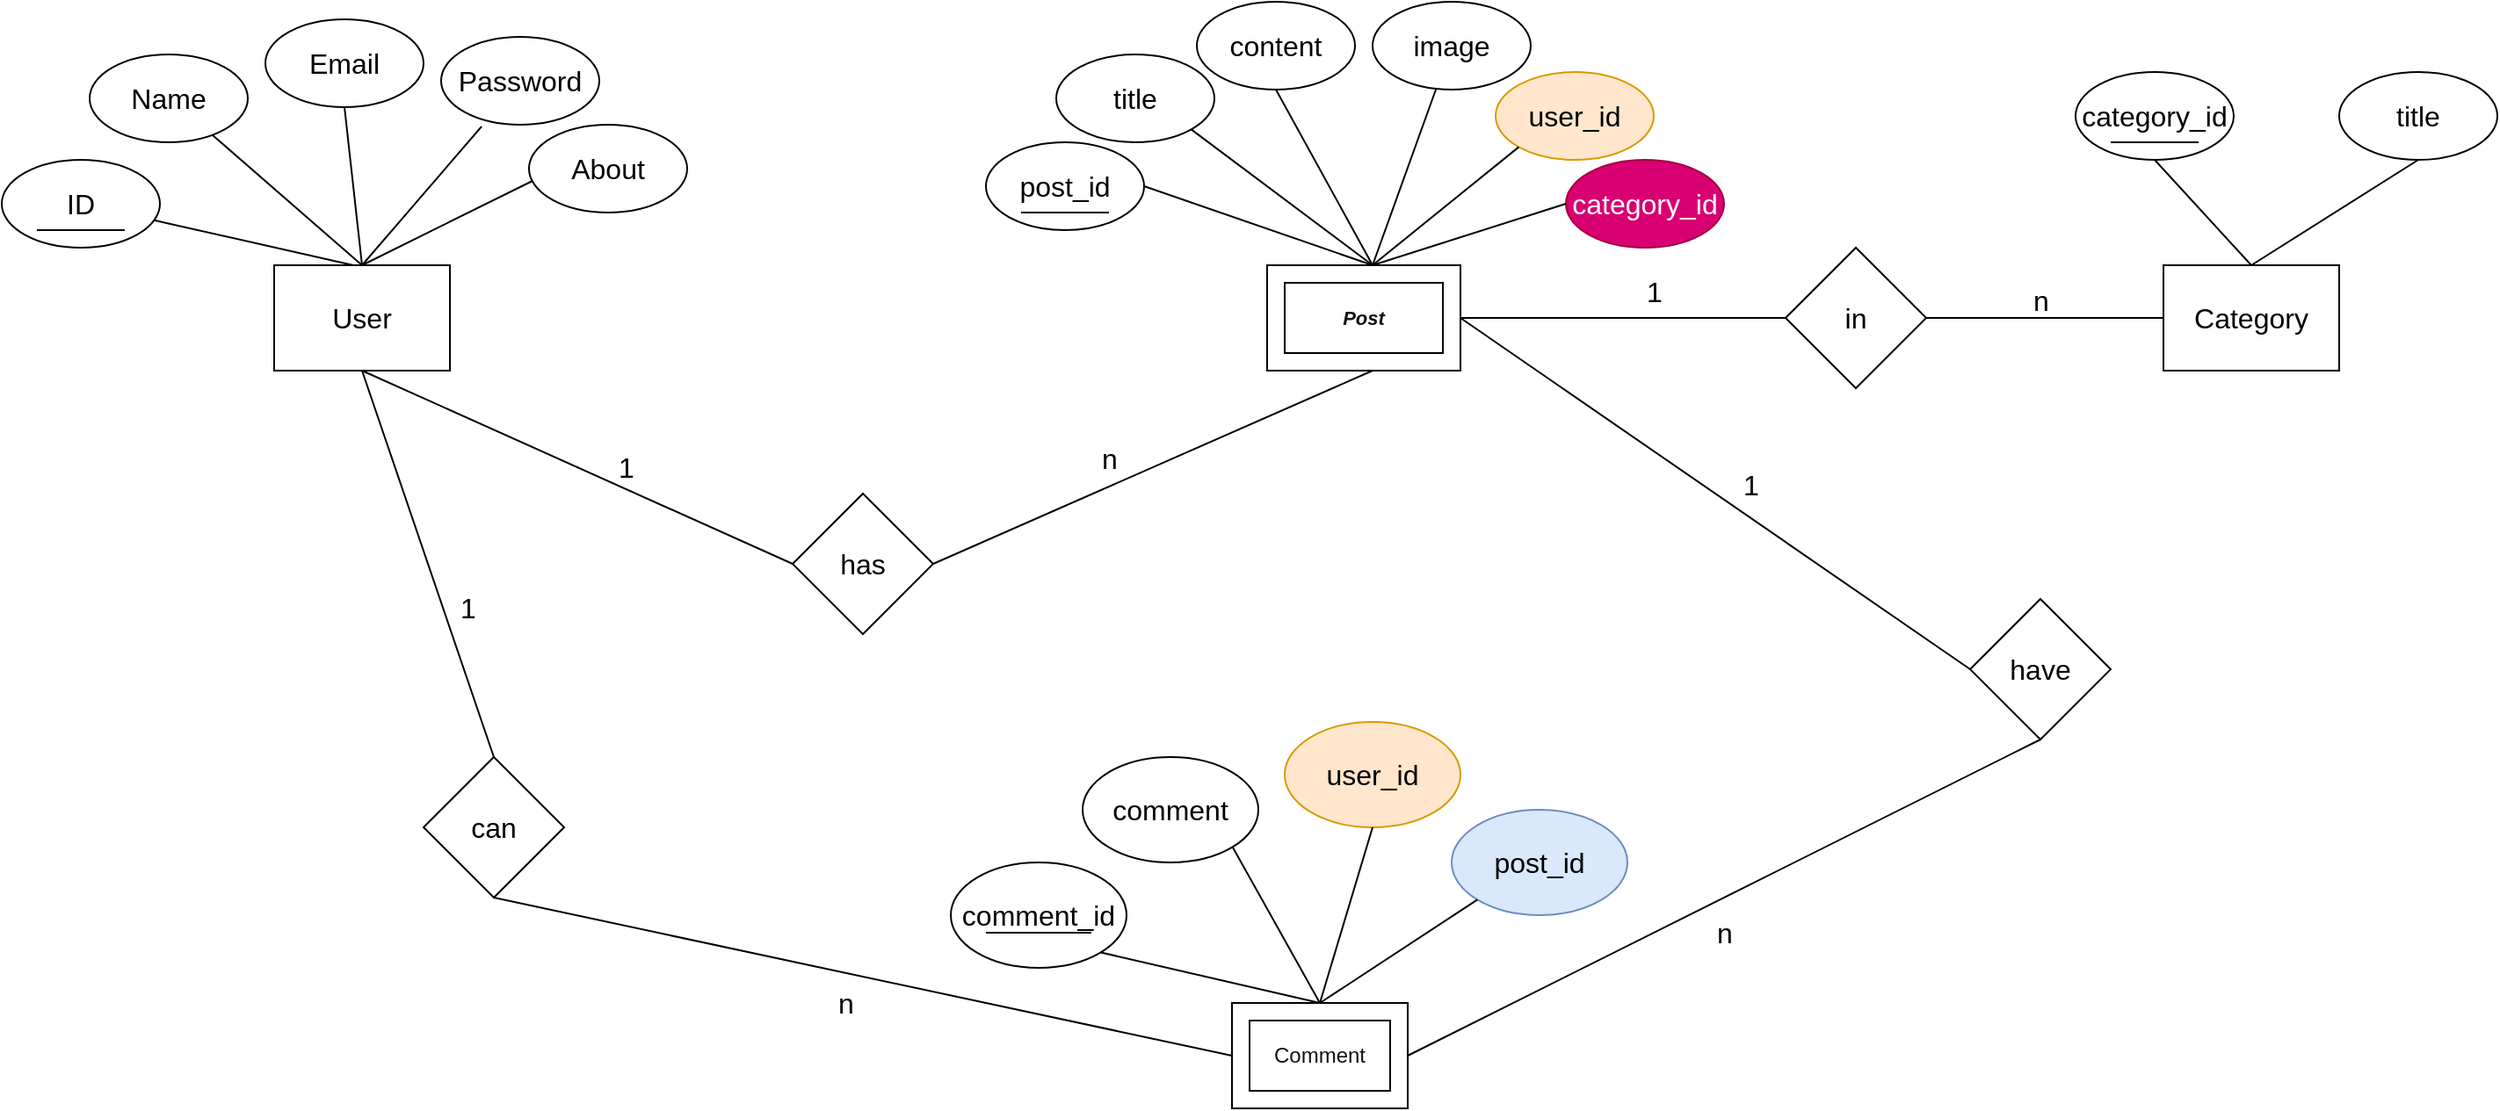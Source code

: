 <mxfile version="22.1.5" type="device">
  <diagram id="vet9gW44qxWeZW9NbLCb" name="Page-1">
    <mxGraphModel dx="2393" dy="1285" grid="1" gridSize="10" guides="1" tooltips="1" connect="1" arrows="1" fold="1" page="1" pageScale="1" pageWidth="850" pageHeight="1100" math="0" shadow="0">
      <root>
        <mxCell id="0" />
        <mxCell id="1" parent="0" />
        <mxCell id="C7cFDkSAYV6iNaVtkmZo-1" value="&lt;font style=&quot;font-size: 16px;&quot;&gt;User&lt;/font&gt;" style="rounded=0;whiteSpace=wrap;html=1;" parent="1" vertex="1">
          <mxGeometry x="375" y="220" width="100" height="60" as="geometry" />
        </mxCell>
        <mxCell id="C7cFDkSAYV6iNaVtkmZo-3" value="ID" style="ellipse;whiteSpace=wrap;html=1;fontSize=16;" parent="1" vertex="1">
          <mxGeometry x="220" y="160" width="90" height="50" as="geometry" />
        </mxCell>
        <mxCell id="C7cFDkSAYV6iNaVtkmZo-4" value="Name" style="ellipse;whiteSpace=wrap;html=1;fontSize=16;" parent="1" vertex="1">
          <mxGeometry x="270" y="100" width="90" height="50" as="geometry" />
        </mxCell>
        <mxCell id="C7cFDkSAYV6iNaVtkmZo-5" value="&lt;div&gt;Email&lt;/div&gt;" style="ellipse;whiteSpace=wrap;html=1;fontSize=16;" parent="1" vertex="1">
          <mxGeometry x="370" y="80" width="90" height="50" as="geometry" />
        </mxCell>
        <mxCell id="C7cFDkSAYV6iNaVtkmZo-6" value="Password" style="ellipse;whiteSpace=wrap;html=1;fontSize=16;" parent="1" vertex="1">
          <mxGeometry x="470" y="90" width="90" height="50" as="geometry" />
        </mxCell>
        <mxCell id="C7cFDkSAYV6iNaVtkmZo-7" value="About" style="ellipse;whiteSpace=wrap;html=1;fontSize=16;" parent="1" vertex="1">
          <mxGeometry x="520" y="140" width="90" height="50" as="geometry" />
        </mxCell>
        <mxCell id="C7cFDkSAYV6iNaVtkmZo-9" value="" style="endArrow=none;html=1;rounded=0;fontSize=16;" parent="1" source="C7cFDkSAYV6iNaVtkmZo-3" edge="1">
          <mxGeometry width="50" height="50" relative="1" as="geometry">
            <mxPoint x="400" y="320" as="sourcePoint" />
            <mxPoint x="420" y="220" as="targetPoint" />
          </mxGeometry>
        </mxCell>
        <mxCell id="C7cFDkSAYV6iNaVtkmZo-12" value="" style="endArrow=none;html=1;rounded=0;fontSize=16;exitX=0.778;exitY=0.92;exitDx=0;exitDy=0;exitPerimeter=0;" parent="1" source="C7cFDkSAYV6iNaVtkmZo-4" edge="1">
          <mxGeometry width="50" height="50" relative="1" as="geometry">
            <mxPoint x="349.571" y="160.002" as="sourcePoint" />
            <mxPoint x="425" y="220" as="targetPoint" />
          </mxGeometry>
        </mxCell>
        <mxCell id="C7cFDkSAYV6iNaVtkmZo-13" value="" style="endArrow=none;html=1;rounded=0;fontSize=16;entryX=0.5;entryY=0;entryDx=0;entryDy=0;exitX=0.5;exitY=1;exitDx=0;exitDy=0;" parent="1" source="C7cFDkSAYV6iNaVtkmZo-5" target="C7cFDkSAYV6iNaVtkmZo-1" edge="1">
          <mxGeometry width="50" height="50" relative="1" as="geometry">
            <mxPoint x="326.571" y="214.572" as="sourcePoint" />
            <mxPoint x="437" y="240" as="targetPoint" />
          </mxGeometry>
        </mxCell>
        <mxCell id="C7cFDkSAYV6iNaVtkmZo-14" value="" style="endArrow=none;html=1;rounded=0;fontSize=16;entryX=0.5;entryY=0;entryDx=0;entryDy=0;exitX=0.256;exitY=1.02;exitDx=0;exitDy=0;exitPerimeter=0;" parent="1" source="C7cFDkSAYV6iNaVtkmZo-6" target="C7cFDkSAYV6iNaVtkmZo-1" edge="1">
          <mxGeometry width="50" height="50" relative="1" as="geometry">
            <mxPoint x="336.571" y="224.572" as="sourcePoint" />
            <mxPoint x="447" y="250" as="targetPoint" />
          </mxGeometry>
        </mxCell>
        <mxCell id="C7cFDkSAYV6iNaVtkmZo-15" value="" style="endArrow=none;html=1;rounded=0;fontSize=16;entryX=0.5;entryY=0;entryDx=0;entryDy=0;exitX=0.022;exitY=0.64;exitDx=0;exitDy=0;exitPerimeter=0;" parent="1" source="C7cFDkSAYV6iNaVtkmZo-7" target="C7cFDkSAYV6iNaVtkmZo-1" edge="1">
          <mxGeometry width="50" height="50" relative="1" as="geometry">
            <mxPoint x="346.571" y="234.572" as="sourcePoint" />
            <mxPoint x="457" y="260" as="targetPoint" />
          </mxGeometry>
        </mxCell>
        <mxCell id="C7cFDkSAYV6iNaVtkmZo-19" value="post_id" style="ellipse;whiteSpace=wrap;html=1;fontSize=16;" parent="1" vertex="1">
          <mxGeometry x="780" y="150" width="90" height="50" as="geometry" />
        </mxCell>
        <mxCell id="C7cFDkSAYV6iNaVtkmZo-20" value="title" style="ellipse;whiteSpace=wrap;html=1;fontSize=16;" parent="1" vertex="1">
          <mxGeometry x="820" y="100" width="90" height="50" as="geometry" />
        </mxCell>
        <mxCell id="C7cFDkSAYV6iNaVtkmZo-21" value="content" style="ellipse;whiteSpace=wrap;html=1;fontSize=16;" parent="1" vertex="1">
          <mxGeometry x="900" y="70" width="90" height="50" as="geometry" />
        </mxCell>
        <mxCell id="C7cFDkSAYV6iNaVtkmZo-22" value="user_id" style="ellipse;whiteSpace=wrap;html=1;fontSize=16;fillColor=#ffe6cc;strokeColor=#d79b00;" parent="1" vertex="1">
          <mxGeometry x="1070" y="110" width="90" height="50" as="geometry" />
        </mxCell>
        <mxCell id="C7cFDkSAYV6iNaVtkmZo-23" value="image" style="ellipse;whiteSpace=wrap;html=1;fontSize=16;" parent="1" vertex="1">
          <mxGeometry x="1000" y="70" width="90" height="50" as="geometry" />
        </mxCell>
        <mxCell id="C7cFDkSAYV6iNaVtkmZo-24" value="" style="endArrow=none;html=1;rounded=0;fontSize=16;exitX=1;exitY=0.5;exitDx=0;exitDy=0;entryX=0.5;entryY=0;entryDx=0;entryDy=0;" parent="1" source="C7cFDkSAYV6iNaVtkmZo-19" edge="1">
          <mxGeometry width="50" height="50" relative="1" as="geometry">
            <mxPoint x="900" y="320" as="sourcePoint" />
            <mxPoint x="1000" y="220.0" as="targetPoint" />
          </mxGeometry>
        </mxCell>
        <mxCell id="C7cFDkSAYV6iNaVtkmZo-25" value="" style="endArrow=none;html=1;rounded=0;fontSize=16;exitX=1;exitY=1;exitDx=0;exitDy=0;entryX=0.5;entryY=0;entryDx=0;entryDy=0;" parent="1" source="C7cFDkSAYV6iNaVtkmZo-20" edge="1">
          <mxGeometry width="50" height="50" relative="1" as="geometry">
            <mxPoint x="910" y="330" as="sourcePoint" />
            <mxPoint x="1000" y="220.0" as="targetPoint" />
          </mxGeometry>
        </mxCell>
        <mxCell id="C7cFDkSAYV6iNaVtkmZo-26" value="" style="endArrow=none;html=1;rounded=0;fontSize=16;exitX=0.5;exitY=1;exitDx=0;exitDy=0;entryX=0.5;entryY=0;entryDx=0;entryDy=0;" parent="1" source="C7cFDkSAYV6iNaVtkmZo-21" edge="1">
          <mxGeometry width="50" height="50" relative="1" as="geometry">
            <mxPoint x="920" y="340" as="sourcePoint" />
            <mxPoint x="1000" y="220.0" as="targetPoint" />
          </mxGeometry>
        </mxCell>
        <mxCell id="C7cFDkSAYV6iNaVtkmZo-27" value="" style="endArrow=none;html=1;rounded=0;fontSize=16;entryX=0.5;entryY=0;entryDx=0;entryDy=0;" parent="1" source="C7cFDkSAYV6iNaVtkmZo-23" edge="1">
          <mxGeometry width="50" height="50" relative="1" as="geometry">
            <mxPoint x="930" y="350" as="sourcePoint" />
            <mxPoint x="1000" y="220.0" as="targetPoint" />
          </mxGeometry>
        </mxCell>
        <mxCell id="C7cFDkSAYV6iNaVtkmZo-28" value="" style="endArrow=none;html=1;rounded=0;fontSize=16;exitX=0;exitY=1;exitDx=0;exitDy=0;entryX=0.5;entryY=0;entryDx=0;entryDy=0;" parent="1" source="C7cFDkSAYV6iNaVtkmZo-22" edge="1">
          <mxGeometry width="50" height="50" relative="1" as="geometry">
            <mxPoint x="940" y="360" as="sourcePoint" />
            <mxPoint x="1000" y="220.0" as="targetPoint" />
          </mxGeometry>
        </mxCell>
        <mxCell id="C7cFDkSAYV6iNaVtkmZo-29" value="has" style="rhombus;whiteSpace=wrap;html=1;fontSize=16;" parent="1" vertex="1">
          <mxGeometry x="670" y="350" width="80" height="80" as="geometry" />
        </mxCell>
        <mxCell id="C7cFDkSAYV6iNaVtkmZo-30" value="" style="endArrow=none;html=1;rounded=0;fontSize=16;exitX=0.5;exitY=1;exitDx=0;exitDy=0;entryX=0;entryY=0.5;entryDx=0;entryDy=0;" parent="1" source="C7cFDkSAYV6iNaVtkmZo-1" target="C7cFDkSAYV6iNaVtkmZo-29" edge="1">
          <mxGeometry width="50" height="50" relative="1" as="geometry">
            <mxPoint x="950" y="370" as="sourcePoint" />
            <mxPoint x="1000" y="320" as="targetPoint" />
          </mxGeometry>
        </mxCell>
        <mxCell id="C7cFDkSAYV6iNaVtkmZo-31" value="" style="endArrow=none;html=1;rounded=0;fontSize=16;exitX=0.5;exitY=1;exitDx=0;exitDy=0;entryX=1;entryY=0.5;entryDx=0;entryDy=0;" parent="1" target="C7cFDkSAYV6iNaVtkmZo-29" edge="1">
          <mxGeometry width="50" height="50" relative="1" as="geometry">
            <mxPoint x="1000" y="280" as="sourcePoint" />
            <mxPoint x="1010" y="330" as="targetPoint" />
          </mxGeometry>
        </mxCell>
        <mxCell id="C7cFDkSAYV6iNaVtkmZo-32" value="1" style="text;html=1;align=center;verticalAlign=middle;resizable=0;points=[];autosize=1;strokeColor=none;fillColor=none;fontSize=16;" parent="1" vertex="1">
          <mxGeometry x="560" y="320" width="30" height="30" as="geometry" />
        </mxCell>
        <mxCell id="C7cFDkSAYV6iNaVtkmZo-33" value="n" style="text;html=1;align=center;verticalAlign=middle;resizable=0;points=[];autosize=1;strokeColor=none;fillColor=none;fontSize=16;" parent="1" vertex="1">
          <mxGeometry x="835" y="315" width="30" height="30" as="geometry" />
        </mxCell>
        <mxCell id="C7cFDkSAYV6iNaVtkmZo-38" value="comment_id" style="ellipse;whiteSpace=wrap;html=1;fontSize=16;" parent="1" vertex="1">
          <mxGeometry x="760" y="560" width="100" height="60" as="geometry" />
        </mxCell>
        <mxCell id="C7cFDkSAYV6iNaVtkmZo-39" value="comment" style="ellipse;whiteSpace=wrap;html=1;fontSize=16;" parent="1" vertex="1">
          <mxGeometry x="835" y="500" width="100" height="60" as="geometry" />
        </mxCell>
        <mxCell id="C7cFDkSAYV6iNaVtkmZo-40" value="user_id" style="ellipse;whiteSpace=wrap;html=1;fontSize=16;fillColor=#ffe6cc;strokeColor=#d79b00;" parent="1" vertex="1">
          <mxGeometry x="950" y="480" width="100" height="60" as="geometry" />
        </mxCell>
        <mxCell id="C7cFDkSAYV6iNaVtkmZo-41" value="post_id" style="ellipse;whiteSpace=wrap;html=1;fontSize=16;fillColor=#dae8fc;strokeColor=#6c8ebf;" parent="1" vertex="1">
          <mxGeometry x="1045" y="530" width="100" height="60" as="geometry" />
        </mxCell>
        <mxCell id="C7cFDkSAYV6iNaVtkmZo-42" value="" style="endArrow=none;html=1;rounded=0;fontSize=16;exitX=1;exitY=1;exitDx=0;exitDy=0;entryX=0.5;entryY=0;entryDx=0;entryDy=0;" parent="1" source="C7cFDkSAYV6iNaVtkmZo-38" edge="1">
          <mxGeometry width="50" height="50" relative="1" as="geometry">
            <mxPoint x="950" y="490" as="sourcePoint" />
            <mxPoint x="970" y="640" as="targetPoint" />
          </mxGeometry>
        </mxCell>
        <mxCell id="C7cFDkSAYV6iNaVtkmZo-43" value="" style="endArrow=none;html=1;rounded=0;fontSize=16;exitX=1;exitY=1;exitDx=0;exitDy=0;entryX=0.5;entryY=0;entryDx=0;entryDy=0;" parent="1" source="C7cFDkSAYV6iNaVtkmZo-39" edge="1">
          <mxGeometry width="50" height="50" relative="1" as="geometry">
            <mxPoint x="855.574" y="621.081" as="sourcePoint" />
            <mxPoint x="970" y="640" as="targetPoint" />
          </mxGeometry>
        </mxCell>
        <mxCell id="C7cFDkSAYV6iNaVtkmZo-44" value="" style="endArrow=none;html=1;rounded=0;fontSize=16;exitX=0.5;exitY=1;exitDx=0;exitDy=0;entryX=0.5;entryY=0;entryDx=0;entryDy=0;" parent="1" source="C7cFDkSAYV6iNaVtkmZo-40" edge="1">
          <mxGeometry width="50" height="50" relative="1" as="geometry">
            <mxPoint x="865.574" y="631.081" as="sourcePoint" />
            <mxPoint x="970" y="640" as="targetPoint" />
          </mxGeometry>
        </mxCell>
        <mxCell id="C7cFDkSAYV6iNaVtkmZo-45" value="" style="endArrow=none;html=1;rounded=0;fontSize=16;exitX=0;exitY=1;exitDx=0;exitDy=0;entryX=0.5;entryY=0;entryDx=0;entryDy=0;" parent="1" source="C7cFDkSAYV6iNaVtkmZo-41" edge="1">
          <mxGeometry width="50" height="50" relative="1" as="geometry">
            <mxPoint x="875.574" y="641.081" as="sourcePoint" />
            <mxPoint x="970" y="640" as="targetPoint" />
          </mxGeometry>
        </mxCell>
        <mxCell id="C7cFDkSAYV6iNaVtkmZo-46" value="can" style="rhombus;whiteSpace=wrap;html=1;fontSize=16;" parent="1" vertex="1">
          <mxGeometry x="460" y="500" width="80" height="80" as="geometry" />
        </mxCell>
        <mxCell id="C7cFDkSAYV6iNaVtkmZo-47" value="" style="endArrow=none;html=1;rounded=0;fontSize=16;entryX=0.5;entryY=1;entryDx=0;entryDy=0;exitX=0.5;exitY=0;exitDx=0;exitDy=0;" parent="1" source="C7cFDkSAYV6iNaVtkmZo-46" target="C7cFDkSAYV6iNaVtkmZo-1" edge="1">
          <mxGeometry width="50" height="50" relative="1" as="geometry">
            <mxPoint x="950" y="490" as="sourcePoint" />
            <mxPoint x="1000" y="440" as="targetPoint" />
          </mxGeometry>
        </mxCell>
        <mxCell id="C7cFDkSAYV6iNaVtkmZo-48" value="" style="endArrow=none;html=1;rounded=0;fontSize=16;entryX=0.5;entryY=1;entryDx=0;entryDy=0;exitX=0;exitY=0.5;exitDx=0;exitDy=0;" parent="1" target="C7cFDkSAYV6iNaVtkmZo-46" edge="1">
          <mxGeometry width="50" height="50" relative="1" as="geometry">
            <mxPoint x="920" y="670" as="sourcePoint" />
            <mxPoint x="1000" y="440" as="targetPoint" />
          </mxGeometry>
        </mxCell>
        <mxCell id="C7cFDkSAYV6iNaVtkmZo-49" value="1" style="text;html=1;align=center;verticalAlign=middle;resizable=0;points=[];autosize=1;strokeColor=none;fillColor=none;fontSize=16;" parent="1" vertex="1">
          <mxGeometry x="470" y="400" width="30" height="30" as="geometry" />
        </mxCell>
        <mxCell id="C7cFDkSAYV6iNaVtkmZo-50" value="n" style="text;html=1;align=center;verticalAlign=middle;resizable=0;points=[];autosize=1;strokeColor=none;fillColor=none;fontSize=16;" parent="1" vertex="1">
          <mxGeometry x="685" y="625" width="30" height="30" as="geometry" />
        </mxCell>
        <mxCell id="C7cFDkSAYV6iNaVtkmZo-51" value="have" style="rhombus;whiteSpace=wrap;html=1;fontSize=16;" parent="1" vertex="1">
          <mxGeometry x="1340" y="410" width="80" height="80" as="geometry" />
        </mxCell>
        <mxCell id="C7cFDkSAYV6iNaVtkmZo-52" value="" style="endArrow=none;html=1;rounded=0;fontSize=16;exitX=1;exitY=0.5;exitDx=0;exitDy=0;entryX=0;entryY=0.5;entryDx=0;entryDy=0;" parent="1" target="C7cFDkSAYV6iNaVtkmZo-51" edge="1">
          <mxGeometry width="50" height="50" relative="1" as="geometry">
            <mxPoint x="1050" y="250.0" as="sourcePoint" />
            <mxPoint x="1000" y="440" as="targetPoint" />
          </mxGeometry>
        </mxCell>
        <mxCell id="C7cFDkSAYV6iNaVtkmZo-53" value="" style="endArrow=none;html=1;rounded=0;fontSize=16;exitX=0.5;exitY=1;exitDx=0;exitDy=0;entryX=1;entryY=0.5;entryDx=0;entryDy=0;" parent="1" source="C7cFDkSAYV6iNaVtkmZo-51" edge="1">
          <mxGeometry width="50" height="50" relative="1" as="geometry">
            <mxPoint x="950" y="490" as="sourcePoint" />
            <mxPoint x="1020" y="670" as="targetPoint" />
          </mxGeometry>
        </mxCell>
        <mxCell id="C7cFDkSAYV6iNaVtkmZo-54" value="1" style="text;html=1;align=center;verticalAlign=middle;resizable=0;points=[];autosize=1;strokeColor=none;fillColor=none;fontSize=16;" parent="1" vertex="1">
          <mxGeometry x="1200" y="330" width="30" height="30" as="geometry" />
        </mxCell>
        <mxCell id="C7cFDkSAYV6iNaVtkmZo-55" value="n" style="text;html=1;align=center;verticalAlign=middle;resizable=0;points=[];autosize=1;strokeColor=none;fillColor=none;fontSize=16;" parent="1" vertex="1">
          <mxGeometry x="1185" y="585" width="30" height="30" as="geometry" />
        </mxCell>
        <mxCell id="C7cFDkSAYV6iNaVtkmZo-56" value="&lt;font style=&quot;font-size: 16px;&quot;&gt;Category&lt;/font&gt;" style="rounded=0;whiteSpace=wrap;html=1;" parent="1" vertex="1">
          <mxGeometry x="1450" y="220" width="100" height="60" as="geometry" />
        </mxCell>
        <mxCell id="C7cFDkSAYV6iNaVtkmZo-57" value="title" style="ellipse;whiteSpace=wrap;html=1;fontSize=16;" parent="1" vertex="1">
          <mxGeometry x="1550" y="110" width="90" height="50" as="geometry" />
        </mxCell>
        <mxCell id="C7cFDkSAYV6iNaVtkmZo-58" value="category_id" style="ellipse;whiteSpace=wrap;html=1;fontSize=16;" parent="1" vertex="1">
          <mxGeometry x="1400" y="110" width="90" height="50" as="geometry" />
        </mxCell>
        <mxCell id="C7cFDkSAYV6iNaVtkmZo-59" value="" style="endArrow=none;html=1;rounded=0;fontSize=16;exitX=0.5;exitY=1;exitDx=0;exitDy=0;entryX=0.5;entryY=0;entryDx=0;entryDy=0;" parent="1" source="C7cFDkSAYV6iNaVtkmZo-58" target="C7cFDkSAYV6iNaVtkmZo-56" edge="1">
          <mxGeometry width="50" height="50" relative="1" as="geometry">
            <mxPoint x="1310" y="490" as="sourcePoint" />
            <mxPoint x="1360" y="440" as="targetPoint" />
          </mxGeometry>
        </mxCell>
        <mxCell id="C7cFDkSAYV6iNaVtkmZo-61" value="" style="endArrow=none;html=1;rounded=0;fontSize=16;exitX=0.5;exitY=1;exitDx=0;exitDy=0;entryX=0.5;entryY=0;entryDx=0;entryDy=0;" parent="1" source="C7cFDkSAYV6iNaVtkmZo-57" target="C7cFDkSAYV6iNaVtkmZo-56" edge="1">
          <mxGeometry width="50" height="50" relative="1" as="geometry">
            <mxPoint x="1465" y="180" as="sourcePoint" />
            <mxPoint x="1520" y="240" as="targetPoint" />
          </mxGeometry>
        </mxCell>
        <mxCell id="C7cFDkSAYV6iNaVtkmZo-62" value="in" style="rhombus;whiteSpace=wrap;html=1;fontSize=16;" parent="1" vertex="1">
          <mxGeometry x="1235" y="210" width="80" height="80" as="geometry" />
        </mxCell>
        <mxCell id="C7cFDkSAYV6iNaVtkmZo-63" value="" style="endArrow=none;html=1;rounded=0;fontSize=16;exitX=1;exitY=0.5;exitDx=0;exitDy=0;entryX=0;entryY=0.5;entryDx=0;entryDy=0;" parent="1" target="C7cFDkSAYV6iNaVtkmZo-62" edge="1">
          <mxGeometry width="50" height="50" relative="1" as="geometry">
            <mxPoint x="1050" y="250.0" as="sourcePoint" />
            <mxPoint x="1360" y="440" as="targetPoint" />
          </mxGeometry>
        </mxCell>
        <mxCell id="C7cFDkSAYV6iNaVtkmZo-64" value="" style="endArrow=none;html=1;rounded=0;fontSize=16;exitX=1;exitY=0.5;exitDx=0;exitDy=0;entryX=0;entryY=0.5;entryDx=0;entryDy=0;" parent="1" source="C7cFDkSAYV6iNaVtkmZo-62" target="C7cFDkSAYV6iNaVtkmZo-56" edge="1">
          <mxGeometry width="50" height="50" relative="1" as="geometry">
            <mxPoint x="1310" y="490" as="sourcePoint" />
            <mxPoint x="1360" y="440" as="targetPoint" />
          </mxGeometry>
        </mxCell>
        <mxCell id="C7cFDkSAYV6iNaVtkmZo-65" value="category_id" style="ellipse;whiteSpace=wrap;html=1;fontSize=16;fillColor=#d80073;fontColor=#ffffff;strokeColor=#A50040;" parent="1" vertex="1">
          <mxGeometry x="1110" y="160" width="90" height="50" as="geometry" />
        </mxCell>
        <mxCell id="C7cFDkSAYV6iNaVtkmZo-68" value="" style="endArrow=none;html=1;rounded=0;fontSize=16;exitX=0.5;exitY=0;exitDx=0;exitDy=0;entryX=0;entryY=0.5;entryDx=0;entryDy=0;" parent="1" target="C7cFDkSAYV6iNaVtkmZo-65" edge="1">
          <mxGeometry width="50" height="50" relative="1" as="geometry">
            <mxPoint x="1000" y="220.0" as="sourcePoint" />
            <mxPoint x="1145" y="270" as="targetPoint" />
          </mxGeometry>
        </mxCell>
        <mxCell id="C7cFDkSAYV6iNaVtkmZo-69" value="1" style="text;html=1;align=center;verticalAlign=middle;resizable=0;points=[];autosize=1;strokeColor=none;fillColor=none;fontSize=16;" parent="1" vertex="1">
          <mxGeometry x="1145" y="220" width="30" height="30" as="geometry" />
        </mxCell>
        <mxCell id="C7cFDkSAYV6iNaVtkmZo-71" value="n" style="text;html=1;align=center;verticalAlign=middle;resizable=0;points=[];autosize=1;strokeColor=none;fillColor=none;fontSize=16;" parent="1" vertex="1">
          <mxGeometry x="1365" y="225" width="30" height="30" as="geometry" />
        </mxCell>
        <mxCell id="zjzdLIlmJOZqjZmBVrab-2" value="" style="rounded=0;whiteSpace=wrap;html=1;fontStyle=0" vertex="1" parent="1">
          <mxGeometry x="940" y="220" width="110" height="60" as="geometry" />
        </mxCell>
        <mxCell id="zjzdLIlmJOZqjZmBVrab-3" value="&lt;h5 style=&quot;font-size: 11px;&quot;&gt;Post&lt;/h5&gt;" style="rounded=0;whiteSpace=wrap;html=1;fontColor=#121212;fontStyle=2;align=center;" vertex="1" parent="1">
          <mxGeometry x="950" y="230" width="90" height="40" as="geometry" />
        </mxCell>
        <mxCell id="zjzdLIlmJOZqjZmBVrab-4" value="" style="rounded=0;whiteSpace=wrap;html=1;" vertex="1" parent="1">
          <mxGeometry x="920" y="640" width="100" height="60" as="geometry" />
        </mxCell>
        <mxCell id="zjzdLIlmJOZqjZmBVrab-5" value="Comment" style="rounded=0;whiteSpace=wrap;html=1;fontColor=#121212;" vertex="1" parent="1">
          <mxGeometry x="930" y="650" width="80" height="40" as="geometry" />
        </mxCell>
        <mxCell id="zjzdLIlmJOZqjZmBVrab-9" value="" style="endArrow=none;html=1;rounded=0;" edge="1" parent="1">
          <mxGeometry width="50" height="50" relative="1" as="geometry">
            <mxPoint x="240" y="200" as="sourcePoint" />
            <mxPoint x="290" y="200" as="targetPoint" />
          </mxGeometry>
        </mxCell>
        <mxCell id="zjzdLIlmJOZqjZmBVrab-12" value="" style="endArrow=none;html=1;rounded=0;exitX=0.222;exitY=0.8;exitDx=0;exitDy=0;exitPerimeter=0;" edge="1" parent="1" source="C7cFDkSAYV6iNaVtkmZo-19">
          <mxGeometry width="50" height="50" relative="1" as="geometry">
            <mxPoint x="800" y="240" as="sourcePoint" />
            <mxPoint x="850" y="190" as="targetPoint" />
          </mxGeometry>
        </mxCell>
        <mxCell id="zjzdLIlmJOZqjZmBVrab-15" value="" style="endArrow=none;html=1;rounded=0;exitX=0.2;exitY=0.667;exitDx=0;exitDy=0;exitPerimeter=0;" edge="1" parent="1" source="C7cFDkSAYV6iNaVtkmZo-38">
          <mxGeometry width="50" height="50" relative="1" as="geometry">
            <mxPoint x="790" y="650" as="sourcePoint" />
            <mxPoint x="840" y="600" as="targetPoint" />
          </mxGeometry>
        </mxCell>
        <mxCell id="zjzdLIlmJOZqjZmBVrab-21" value="" style="endArrow=none;html=1;rounded=0;exitX=0.222;exitY=0.8;exitDx=0;exitDy=0;exitPerimeter=0;" edge="1" parent="1" source="C7cFDkSAYV6iNaVtkmZo-58">
          <mxGeometry width="50" height="50" relative="1" as="geometry">
            <mxPoint x="1420" y="200" as="sourcePoint" />
            <mxPoint x="1470" y="150" as="targetPoint" />
          </mxGeometry>
        </mxCell>
      </root>
    </mxGraphModel>
  </diagram>
</mxfile>
